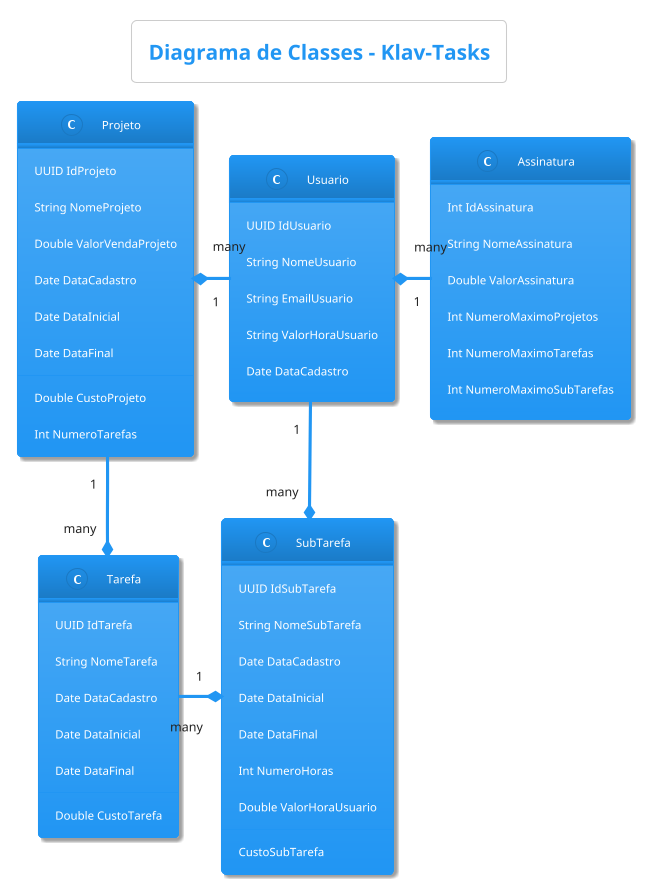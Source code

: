 @startuml
!theme materia

skin rose

title Diagrama de Classes - Klav-Tasks

class Assinatura {
  {field} Int IdAssinatura
  {field} String NomeAssinatura
  {field} Double ValorAssinatura
  {field} Int NumeroMaximoProjetos
  {field} Int NumeroMaximoTarefas
  {field} Int NumeroMaximoSubTarefas
}

class Usuario {
  {field} UUID IdUsuario
  {field} String NomeUsuario
  {field} String EmailUsuario
  {field} String ValorHoraUsuario
  {field} Date DataCadastro
}

class Projeto {
  {field} UUID IdProjeto
  {field} String NomeProjeto
  {field} Double ValorVendaProjeto
  {field} Date DataCadastro
  {field} Date DataInicial
  {field} Date DataFinal
  {method} Double CustoProjeto
  {method} Int NumeroTarefas
}

class Tarefa {
  {field} UUID IdTarefa
  {field} String NomeTarefa
  {field} Date DataCadastro
  {field} Date DataInicial
  {field} Date DataFinal
  {method} Double CustoTarefa
}

class SubTarefa {
  {field} UUID IdSubTarefa
  {field} String NomeSubTarefa
  {field} Date DataCadastro
  {field} Date DataInicial
  {field} Date DataFinal
  {field} Int NumeroHoras
  {field} Double ValorHoraUsuario
  {method} CustoSubTarefa
}

Assinatura "1" -left-* "many" Usuario
Usuario "1" -left-* "many" Projeto
Projeto "1" --* "many" Tarefa
Tarefa "1" -right-* "many" SubTarefa
Usuario "1" --* "many" SubTarefa
@enduml
